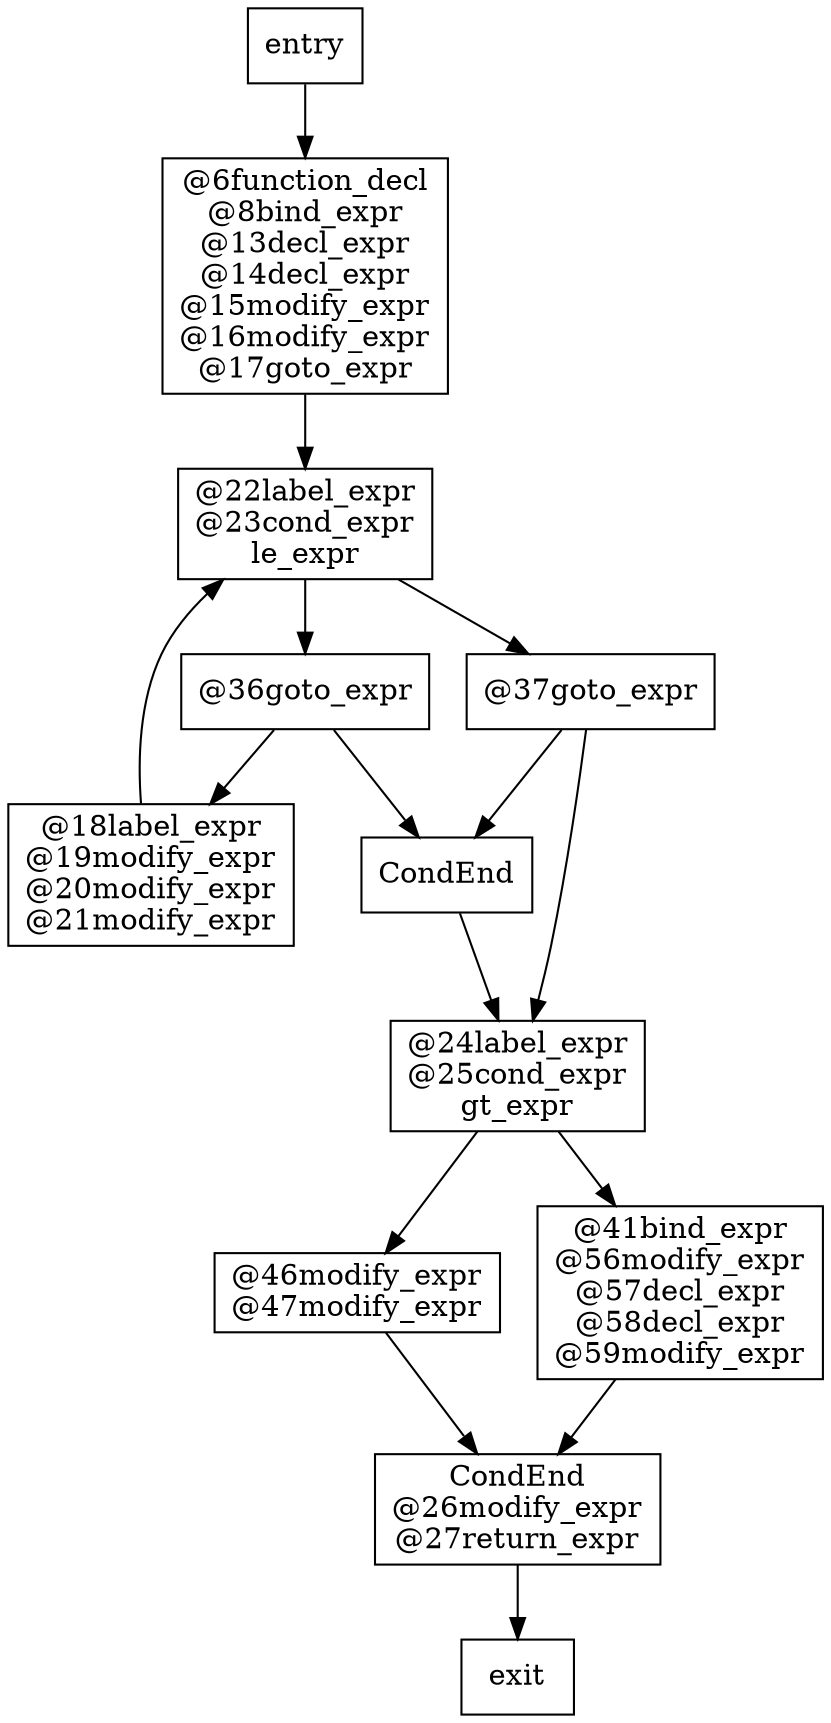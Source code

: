 digraph CFG {
	 node [shape = box]	node1[label = "entry\n"]
	node2[label = "@6function_decl\n@8bind_expr\n@13decl_expr\n@14decl_expr\n@15modify_expr\n@16modify_expr\n@17goto_expr\n"]
	node3[label = "@22label_expr\n@23cond_expr\nle_expr\n"]
	node4[label = "@36goto_expr\n"]
	node5[label = "@37goto_expr\n"]
	node6[label = "@18label_expr\n@19modify_expr\n@20modify_expr\n@21modify_expr\n"]
	node7[label = "CondEnd\n"]
	node8[label = "@24label_expr\n@25cond_expr\ngt_expr\n"]
	node9[label = "@46modify_expr\n@47modify_expr\n"]
	node10[label = "@41bind_expr\n@56modify_expr\n@57decl_expr\n@58decl_expr\n@59modify_expr\n"]
	node11[label = "CondEnd\n@26modify_expr\n@27return_expr\n"]
	node12[label = "exit\n"]
	node1 -> node2;
	node2 -> node3;
	node3 -> node4;
	node3 -> node5;
	node4 -> node6;
	node4 -> node7;
	node5 -> node7;
	node5 -> node8;
	node6 -> node3;
	node7 -> node8;
	node8 -> node9;
	node8 -> node10;
	node9 -> node11;
	node10 -> node11;
	node11 -> node12;
}
